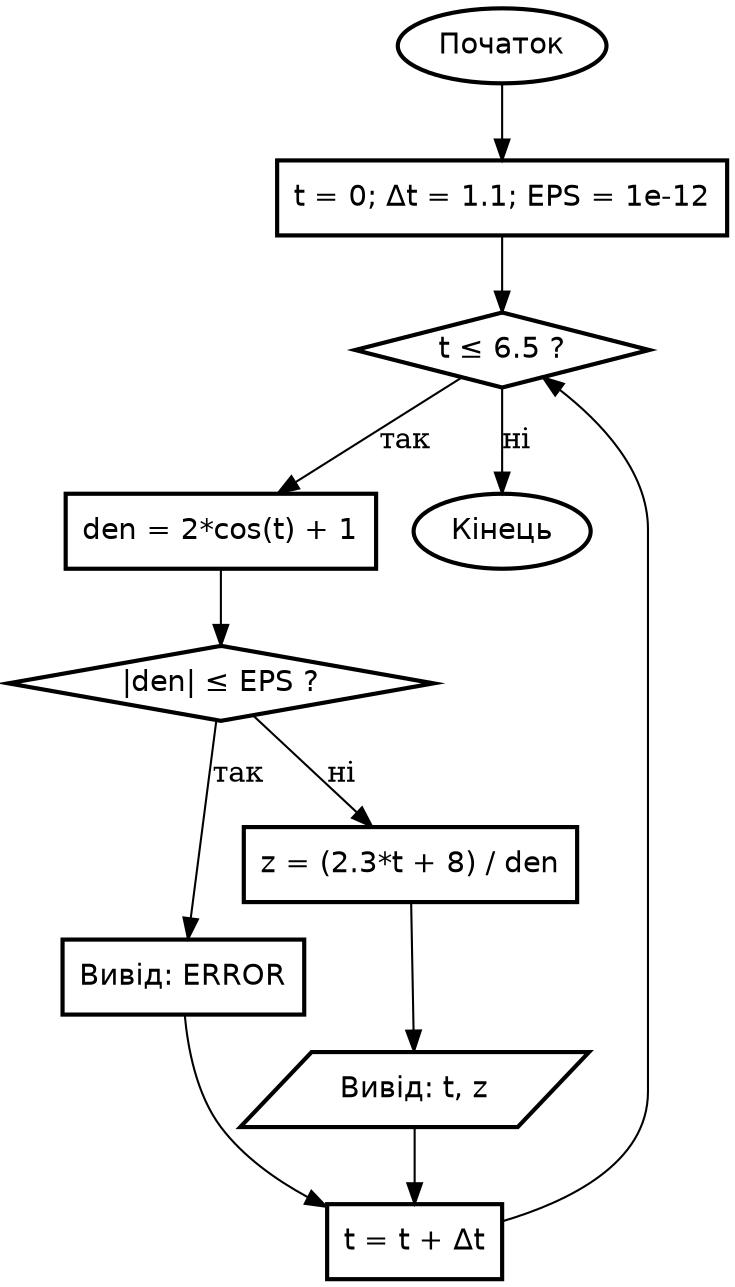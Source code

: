 digraph ds_task2 {
    rankdir=TB;
    node [fontname="DejaVu Sans", shape=box, style="solid,bold"];

    start [shape=oval, label="Початок"];
    init  [shape=rectangle, label="t = 0; Δt = 1.1; EPS = 1e-12"];
    loopQ [shape=diamond, label="t ≤ 6.5 ?"];
    den   [shape=rectangle, label="den = 2*cos(t) + 1"];
    chk   [shape=diamond, label="|den| ≤ EPS ?"];
    err   [shape=rectangle, label="Вивід: ERROR"];
    calc  [shape=rectangle, label="z = (2.3*t + 8) / den"];
    outz  [shape=parallelogram, label="Вивід: t, z"];
    step  [shape=rectangle, label="t = t + Δt"];
    stop  [shape=oval, label="Кінець"];

    start -> init -> loopQ;
    loopQ -> den   [label="так"];
    loopQ -> stop  [label="ні"];

    den -> chk;
    chk -> err  [label="так"];
    chk -> calc [label="ні"];

    err  -> step -> loopQ;
    calc -> outz -> step;
}
